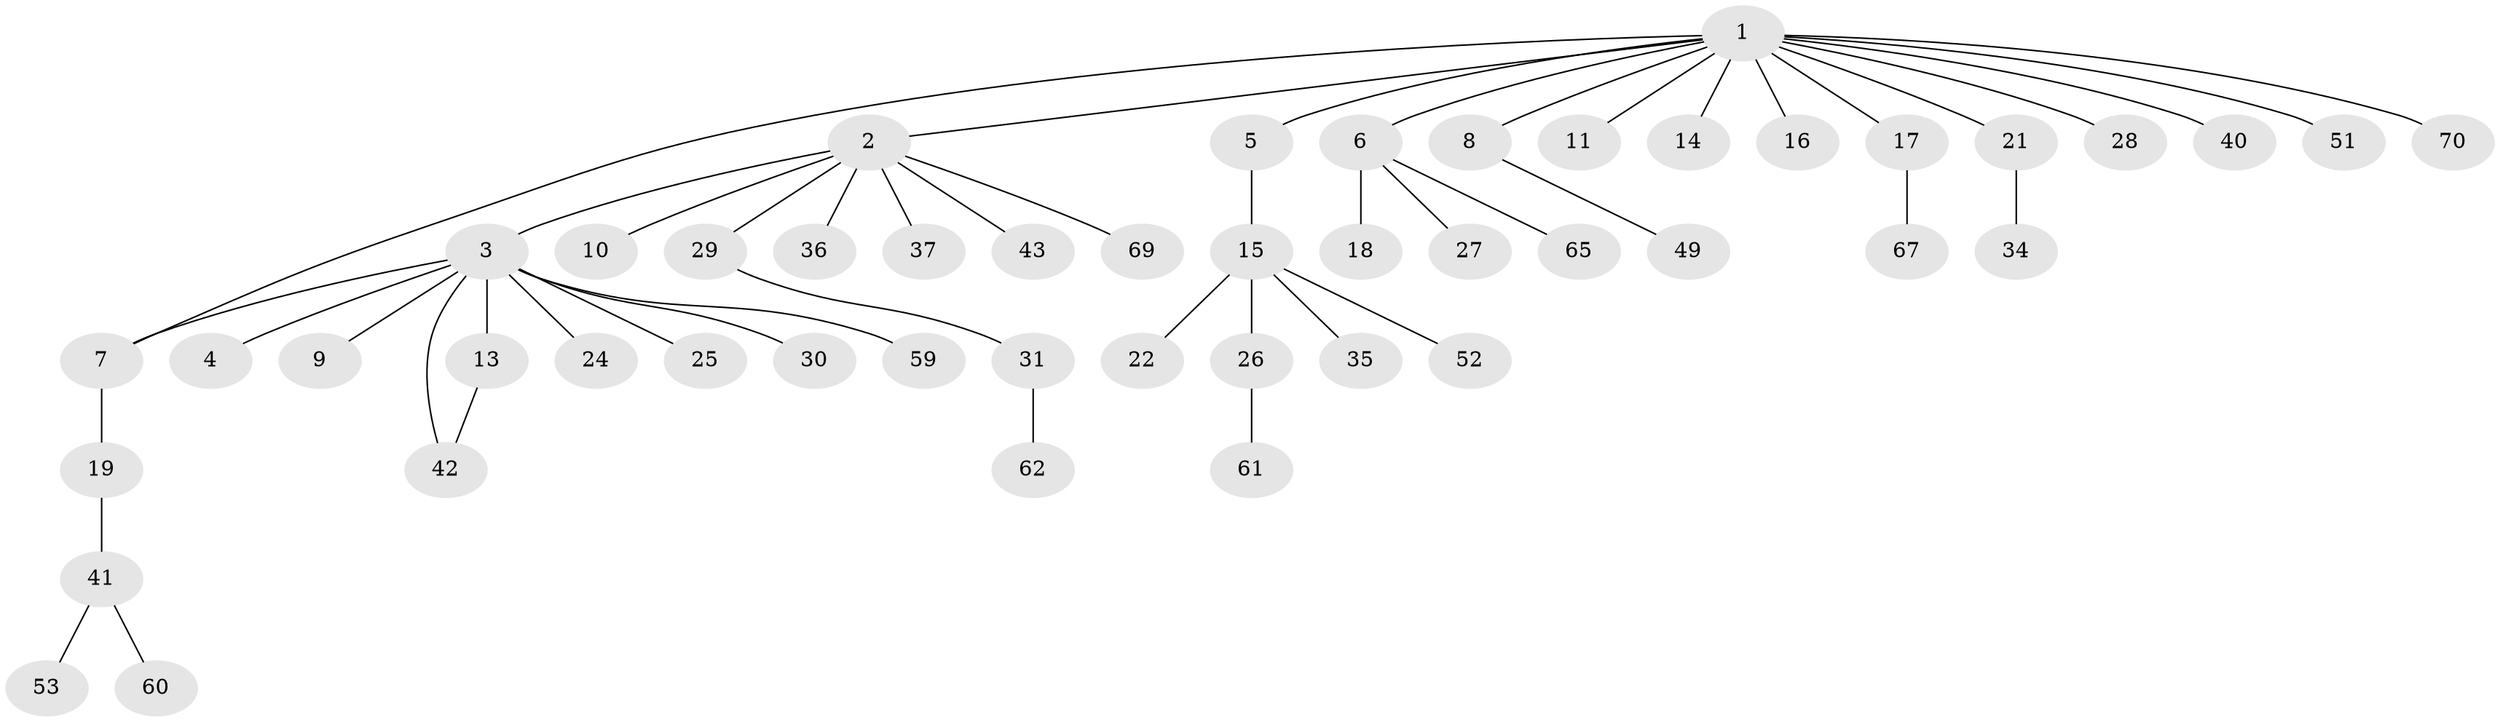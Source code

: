 // Generated by graph-tools (version 1.1) at 2025/23/03/03/25 07:23:55]
// undirected, 48 vertices, 49 edges
graph export_dot {
graph [start="1"]
  node [color=gray90,style=filled];
  1 [super="+32"];
  2 [super="+12"];
  3 [super="+55"];
  4 [super="+44"];
  5;
  6 [super="+64"];
  7 [super="+23"];
  8;
  9;
  10;
  11;
  13 [super="+56"];
  14;
  15 [super="+20"];
  16;
  17 [super="+57"];
  18;
  19 [super="+54"];
  21 [super="+48"];
  22 [super="+63"];
  24;
  25;
  26 [super="+50"];
  27 [super="+33"];
  28;
  29;
  30;
  31 [super="+38"];
  34 [super="+47"];
  35;
  36 [super="+39"];
  37 [super="+66"];
  40 [super="+46"];
  41 [super="+45"];
  42;
  43;
  49 [super="+58"];
  51;
  52 [super="+68"];
  53;
  59;
  60;
  61;
  62;
  65;
  67;
  69;
  70;
  1 -- 2;
  1 -- 5;
  1 -- 6;
  1 -- 7;
  1 -- 8;
  1 -- 11;
  1 -- 14;
  1 -- 16;
  1 -- 17;
  1 -- 21;
  1 -- 28;
  1 -- 40;
  1 -- 51;
  1 -- 70;
  2 -- 3;
  2 -- 10;
  2 -- 36;
  2 -- 37;
  2 -- 43;
  2 -- 69;
  2 -- 29;
  3 -- 4;
  3 -- 7;
  3 -- 9;
  3 -- 13;
  3 -- 24;
  3 -- 25;
  3 -- 30;
  3 -- 42;
  3 -- 59;
  5 -- 15;
  6 -- 18;
  6 -- 27;
  6 -- 65;
  7 -- 19;
  8 -- 49;
  13 -- 42;
  15 -- 35;
  15 -- 26;
  15 -- 52;
  15 -- 22;
  17 -- 67;
  19 -- 41;
  21 -- 34;
  26 -- 61;
  29 -- 31;
  31 -- 62;
  41 -- 53;
  41 -- 60;
}

